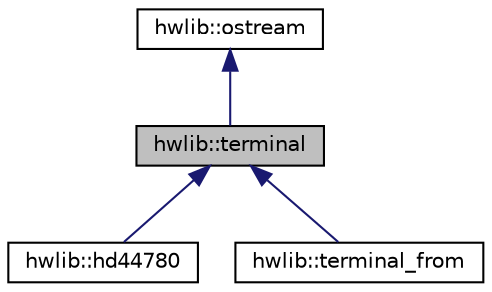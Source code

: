 digraph "hwlib::terminal"
{
  edge [fontname="Helvetica",fontsize="10",labelfontname="Helvetica",labelfontsize="10"];
  node [fontname="Helvetica",fontsize="10",shape=record];
  Node0 [label="hwlib::terminal",height=0.2,width=0.4,color="black", fillcolor="grey75", style="filled", fontcolor="black"];
  Node1 -> Node0 [dir="back",color="midnightblue",fontsize="10",style="solid",fontname="Helvetica"];
  Node1 [label="hwlib::ostream",height=0.2,width=0.4,color="black", fillcolor="white", style="filled",URL="$classhwlib_1_1ostream.html"];
  Node0 -> Node2 [dir="back",color="midnightblue",fontsize="10",style="solid",fontname="Helvetica"];
  Node2 [label="hwlib::hd44780",height=0.2,width=0.4,color="black", fillcolor="white", style="filled",URL="$classhwlib_1_1hd44780.html"];
  Node0 -> Node3 [dir="back",color="midnightblue",fontsize="10",style="solid",fontname="Helvetica"];
  Node3 [label="hwlib::terminal_from",height=0.2,width=0.4,color="black", fillcolor="white", style="filled",URL="$classhwlib_1_1terminal__from.html",tooltip="implements a character terminal inside a graphic window "];
}
